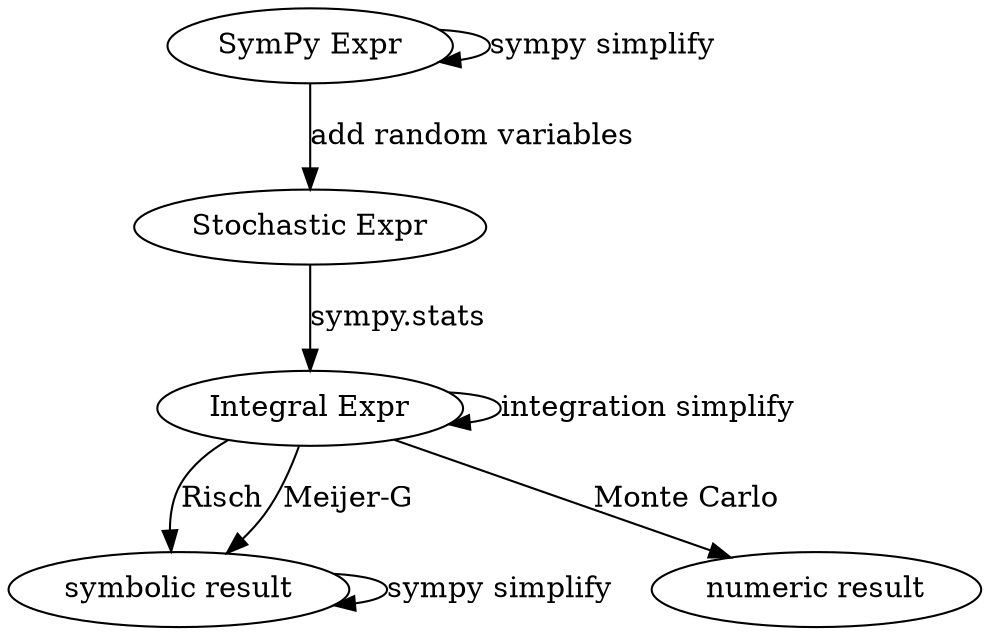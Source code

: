 digraph{
    rankdir = TD;
    "SymPy Expr" -> "SymPy Expr" [label="sympy simplify"];
    "SymPy Expr" -> "Stochastic Expr" [label="add random variables"];
    "Stochastic Expr" -> "Integral Expr" [label="sympy.stats"];
    "Integral Expr" -> "Integral Expr" [label="integration simplify"];
    "Integral Expr" -> "symbolic result" [label=Risch];
    "symbolic result" -> "symbolic result" [label="sympy simplify"];
    "Integral Expr" -> "symbolic result" [label="Meijer-G"];
    "Integral Expr" -> "numeric result" [label="Monte Carlo"];
}
